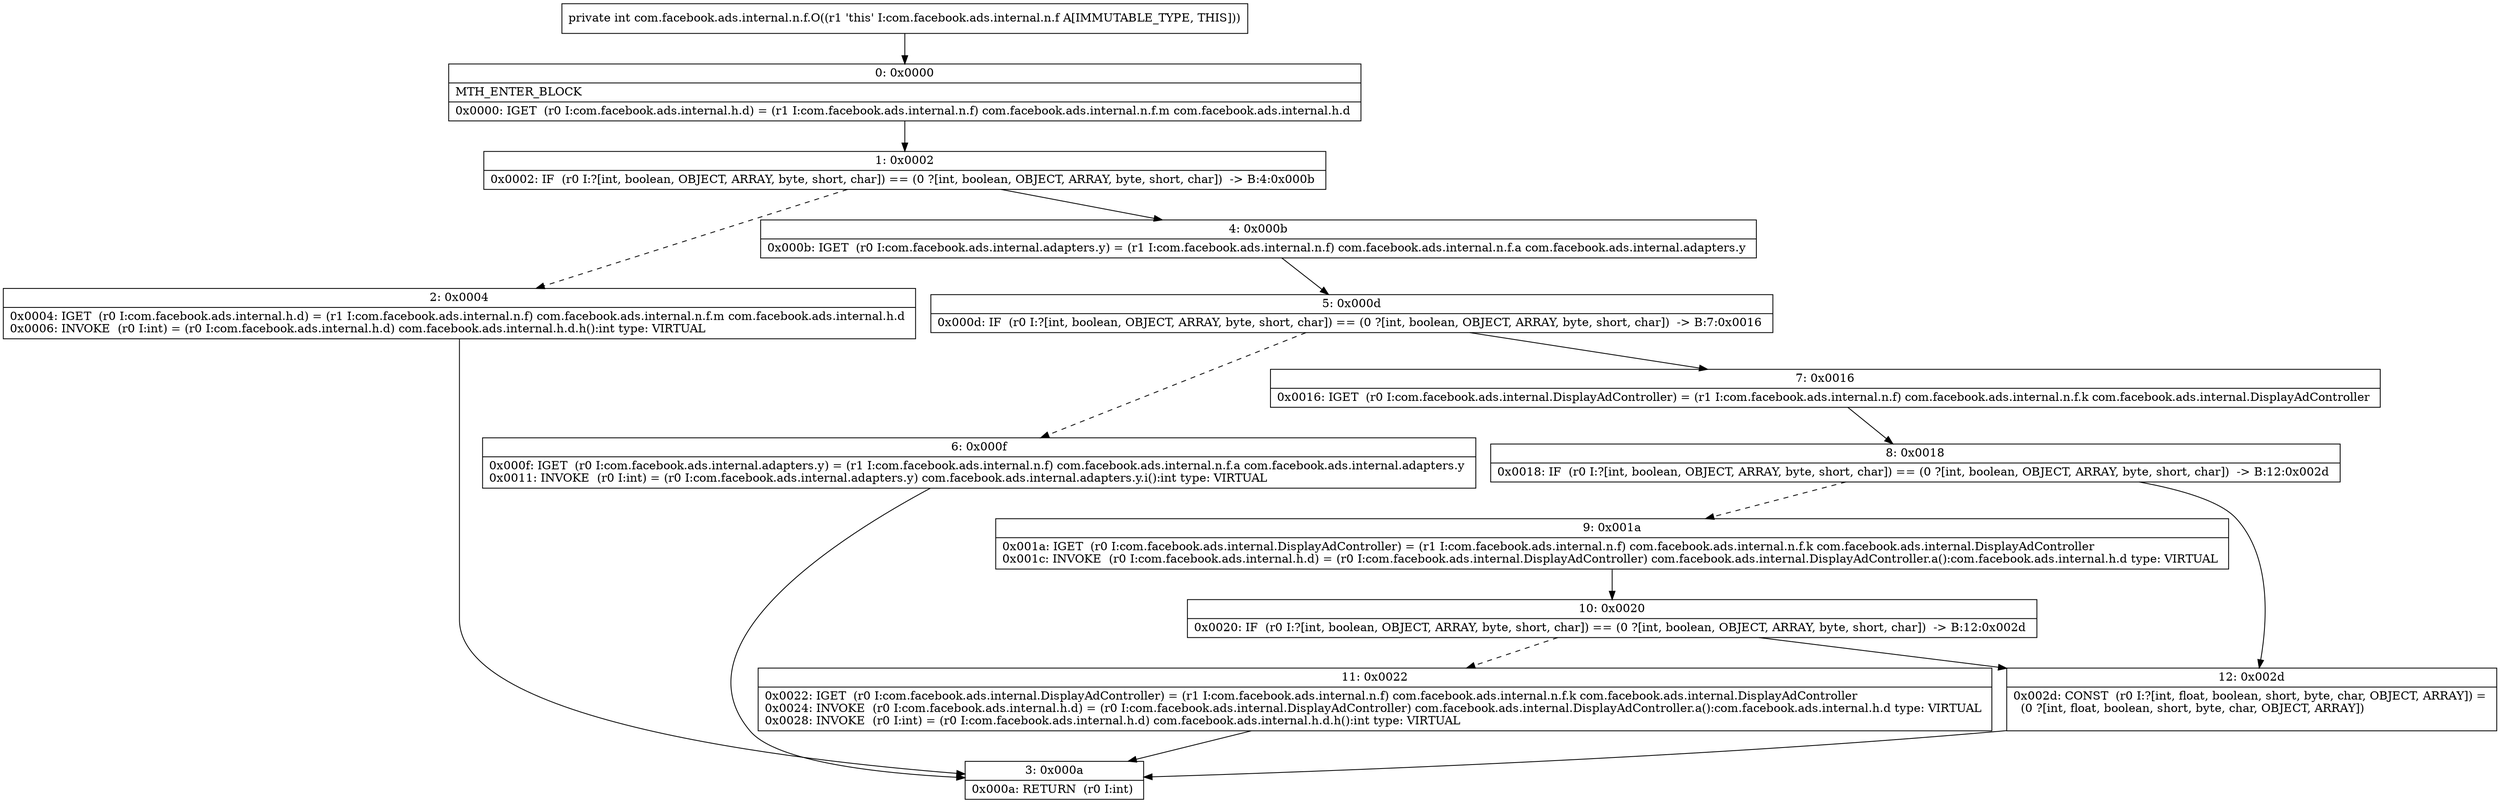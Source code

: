 digraph "CFG forcom.facebook.ads.internal.n.f.O()I" {
Node_0 [shape=record,label="{0\:\ 0x0000|MTH_ENTER_BLOCK\l|0x0000: IGET  (r0 I:com.facebook.ads.internal.h.d) = (r1 I:com.facebook.ads.internal.n.f) com.facebook.ads.internal.n.f.m com.facebook.ads.internal.h.d \l}"];
Node_1 [shape=record,label="{1\:\ 0x0002|0x0002: IF  (r0 I:?[int, boolean, OBJECT, ARRAY, byte, short, char]) == (0 ?[int, boolean, OBJECT, ARRAY, byte, short, char])  \-\> B:4:0x000b \l}"];
Node_2 [shape=record,label="{2\:\ 0x0004|0x0004: IGET  (r0 I:com.facebook.ads.internal.h.d) = (r1 I:com.facebook.ads.internal.n.f) com.facebook.ads.internal.n.f.m com.facebook.ads.internal.h.d \l0x0006: INVOKE  (r0 I:int) = (r0 I:com.facebook.ads.internal.h.d) com.facebook.ads.internal.h.d.h():int type: VIRTUAL \l}"];
Node_3 [shape=record,label="{3\:\ 0x000a|0x000a: RETURN  (r0 I:int) \l}"];
Node_4 [shape=record,label="{4\:\ 0x000b|0x000b: IGET  (r0 I:com.facebook.ads.internal.adapters.y) = (r1 I:com.facebook.ads.internal.n.f) com.facebook.ads.internal.n.f.a com.facebook.ads.internal.adapters.y \l}"];
Node_5 [shape=record,label="{5\:\ 0x000d|0x000d: IF  (r0 I:?[int, boolean, OBJECT, ARRAY, byte, short, char]) == (0 ?[int, boolean, OBJECT, ARRAY, byte, short, char])  \-\> B:7:0x0016 \l}"];
Node_6 [shape=record,label="{6\:\ 0x000f|0x000f: IGET  (r0 I:com.facebook.ads.internal.adapters.y) = (r1 I:com.facebook.ads.internal.n.f) com.facebook.ads.internal.n.f.a com.facebook.ads.internal.adapters.y \l0x0011: INVOKE  (r0 I:int) = (r0 I:com.facebook.ads.internal.adapters.y) com.facebook.ads.internal.adapters.y.i():int type: VIRTUAL \l}"];
Node_7 [shape=record,label="{7\:\ 0x0016|0x0016: IGET  (r0 I:com.facebook.ads.internal.DisplayAdController) = (r1 I:com.facebook.ads.internal.n.f) com.facebook.ads.internal.n.f.k com.facebook.ads.internal.DisplayAdController \l}"];
Node_8 [shape=record,label="{8\:\ 0x0018|0x0018: IF  (r0 I:?[int, boolean, OBJECT, ARRAY, byte, short, char]) == (0 ?[int, boolean, OBJECT, ARRAY, byte, short, char])  \-\> B:12:0x002d \l}"];
Node_9 [shape=record,label="{9\:\ 0x001a|0x001a: IGET  (r0 I:com.facebook.ads.internal.DisplayAdController) = (r1 I:com.facebook.ads.internal.n.f) com.facebook.ads.internal.n.f.k com.facebook.ads.internal.DisplayAdController \l0x001c: INVOKE  (r0 I:com.facebook.ads.internal.h.d) = (r0 I:com.facebook.ads.internal.DisplayAdController) com.facebook.ads.internal.DisplayAdController.a():com.facebook.ads.internal.h.d type: VIRTUAL \l}"];
Node_10 [shape=record,label="{10\:\ 0x0020|0x0020: IF  (r0 I:?[int, boolean, OBJECT, ARRAY, byte, short, char]) == (0 ?[int, boolean, OBJECT, ARRAY, byte, short, char])  \-\> B:12:0x002d \l}"];
Node_11 [shape=record,label="{11\:\ 0x0022|0x0022: IGET  (r0 I:com.facebook.ads.internal.DisplayAdController) = (r1 I:com.facebook.ads.internal.n.f) com.facebook.ads.internal.n.f.k com.facebook.ads.internal.DisplayAdController \l0x0024: INVOKE  (r0 I:com.facebook.ads.internal.h.d) = (r0 I:com.facebook.ads.internal.DisplayAdController) com.facebook.ads.internal.DisplayAdController.a():com.facebook.ads.internal.h.d type: VIRTUAL \l0x0028: INVOKE  (r0 I:int) = (r0 I:com.facebook.ads.internal.h.d) com.facebook.ads.internal.h.d.h():int type: VIRTUAL \l}"];
Node_12 [shape=record,label="{12\:\ 0x002d|0x002d: CONST  (r0 I:?[int, float, boolean, short, byte, char, OBJECT, ARRAY]) = \l  (0 ?[int, float, boolean, short, byte, char, OBJECT, ARRAY])\l \l}"];
MethodNode[shape=record,label="{private int com.facebook.ads.internal.n.f.O((r1 'this' I:com.facebook.ads.internal.n.f A[IMMUTABLE_TYPE, THIS])) }"];
MethodNode -> Node_0;
Node_0 -> Node_1;
Node_1 -> Node_2[style=dashed];
Node_1 -> Node_4;
Node_2 -> Node_3;
Node_4 -> Node_5;
Node_5 -> Node_6[style=dashed];
Node_5 -> Node_7;
Node_6 -> Node_3;
Node_7 -> Node_8;
Node_8 -> Node_9[style=dashed];
Node_8 -> Node_12;
Node_9 -> Node_10;
Node_10 -> Node_11[style=dashed];
Node_10 -> Node_12;
Node_11 -> Node_3;
Node_12 -> Node_3;
}

